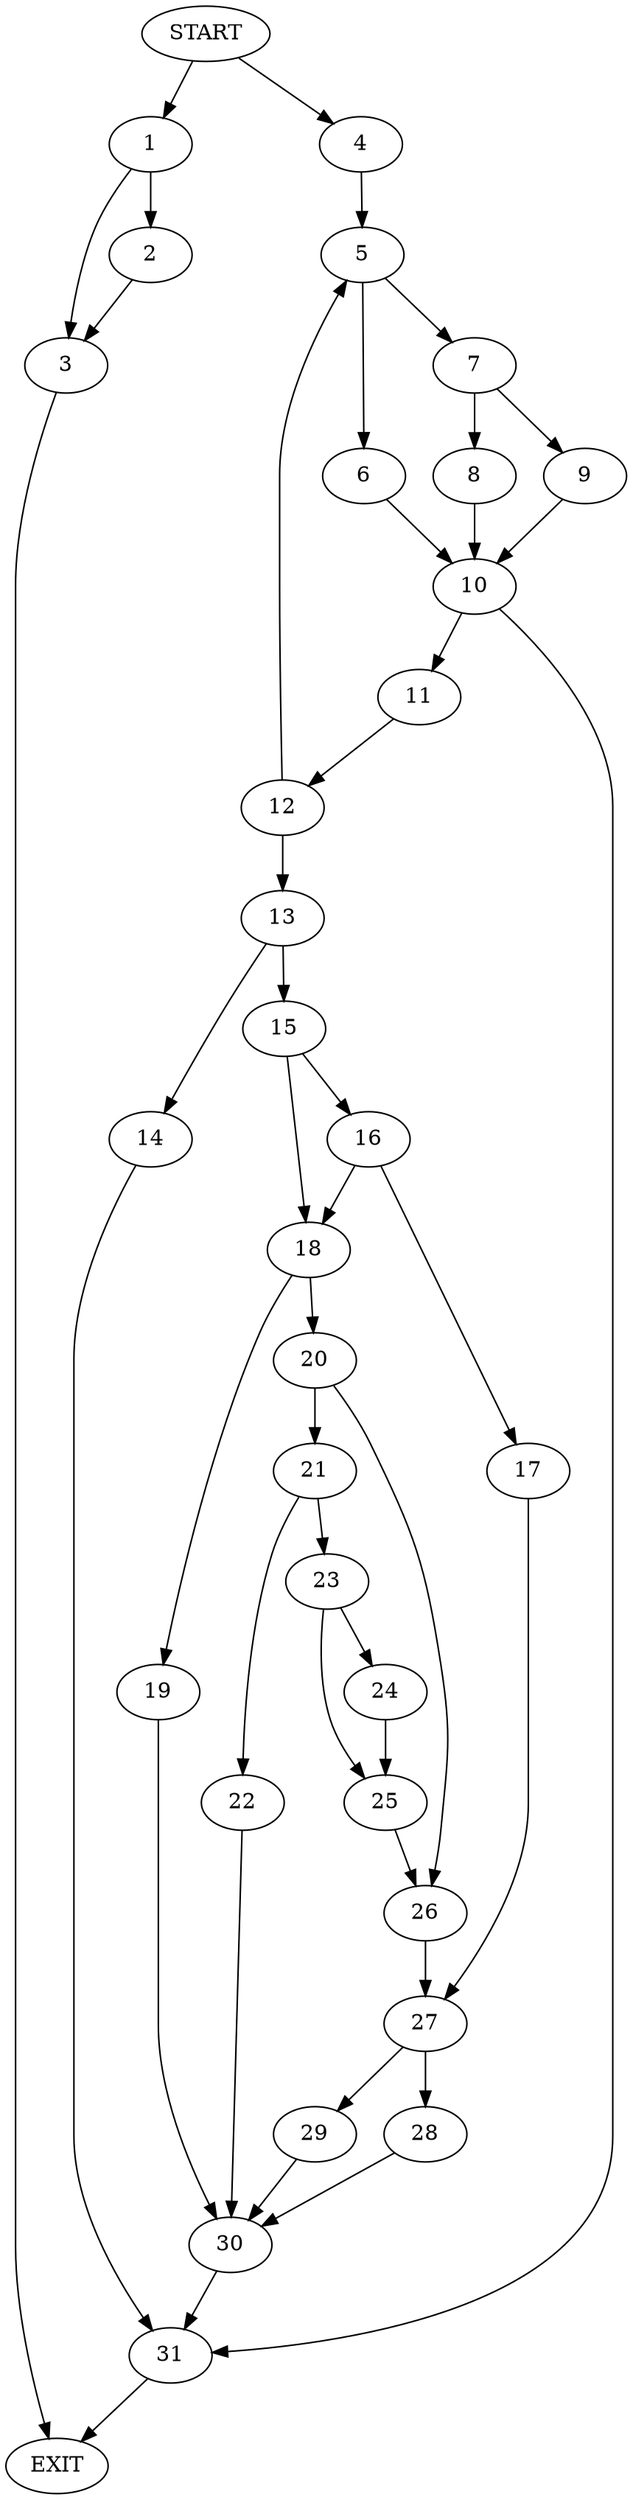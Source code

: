 digraph { 
0 [label="START"];
1;
2;
3;
4;
5;
6;
7;
8;
9;
10;
11;
12;
13;
14;
15;
16;
17;
18;
19;
20;
21;
22;
23;
24;
25;
26;
27;
28;
29;
30;
31;
32[label="EXIT"];
0 -> 1;
0 -> 4;
1 -> 2;
1 -> 3;
2 -> 3;
3 -> 32;
4 -> 5;
5 -> 6;
5 -> 7;
6 -> 10;
7 -> 8;
7 -> 9;
8 -> 10;
9 -> 10;
10 -> 31;
10 -> 11;
11 -> 12;
12 -> 5;
12 -> 13;
13 -> 14;
13 -> 15;
14 -> 31;
15 -> 16;
15 -> 18;
16 -> 17;
16 -> 18;
17 -> 27;
18 -> 19;
18 -> 20;
19 -> 30;
20 -> 21;
20 -> 26;
21 -> 22;
21 -> 23;
22 -> 30;
23 -> 24;
23 -> 25;
24 -> 25;
25 -> 26;
26 -> 27;
27 -> 28;
27 -> 29;
28 -> 30;
29 -> 30;
30 -> 31;
31 -> 32;
}